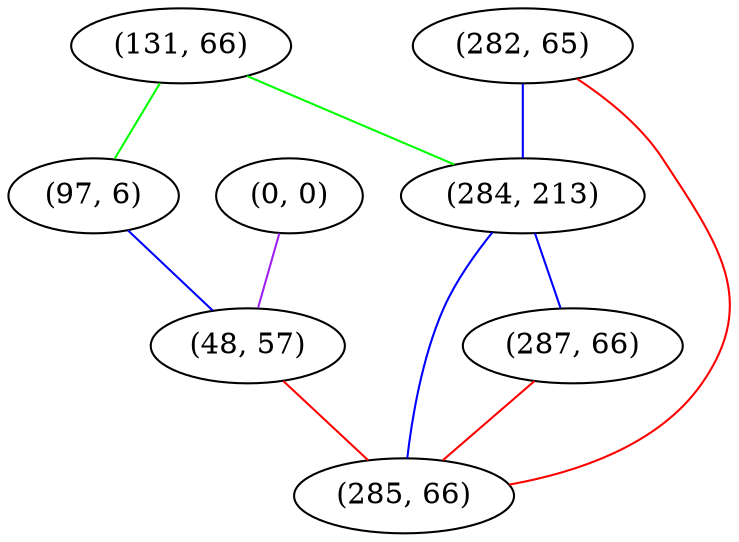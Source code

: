 graph "" {
"(131, 66)";
"(0, 0)";
"(282, 65)";
"(284, 213)";
"(97, 6)";
"(287, 66)";
"(48, 57)";
"(285, 66)";
"(131, 66)" -- "(284, 213)"  [color=green, key=0, weight=2];
"(131, 66)" -- "(97, 6)"  [color=green, key=0, weight=2];
"(0, 0)" -- "(48, 57)"  [color=purple, key=0, weight=4];
"(282, 65)" -- "(284, 213)"  [color=blue, key=0, weight=3];
"(282, 65)" -- "(285, 66)"  [color=red, key=0, weight=1];
"(284, 213)" -- "(285, 66)"  [color=blue, key=0, weight=3];
"(284, 213)" -- "(287, 66)"  [color=blue, key=0, weight=3];
"(97, 6)" -- "(48, 57)"  [color=blue, key=0, weight=3];
"(287, 66)" -- "(285, 66)"  [color=red, key=0, weight=1];
"(48, 57)" -- "(285, 66)"  [color=red, key=0, weight=1];
}
